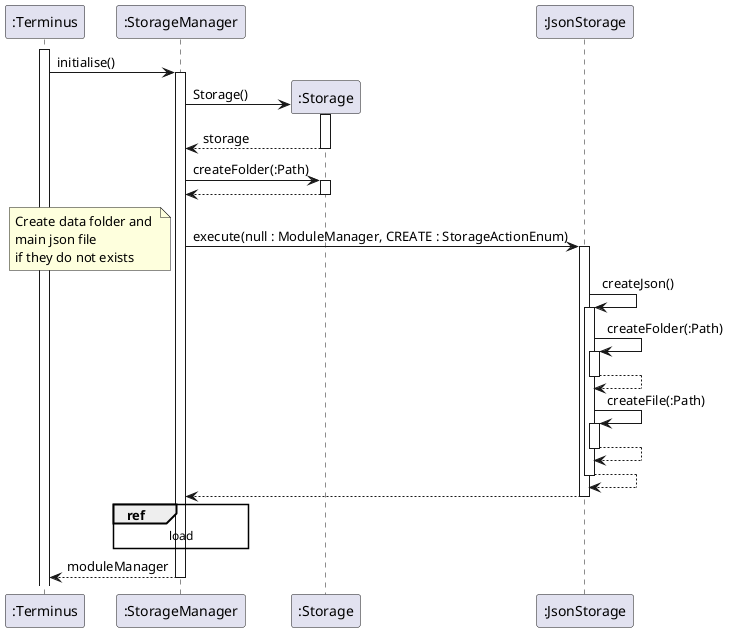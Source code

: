 @startuml
'https://plantuml.com/sequence-diagram

participant ":Terminus" as Terminus
participant ":StorageManager" as StorageManager

participant ":Storage" as Storage
participant ":JsonStorage" as JsonStorage

activate Terminus
Terminus -> StorageManager : initialise()
activate StorageManager
Create Storage
  StorageManager -> Storage : Storage()
  activate Storage
return storage
StorageManager -> Storage : createFolder(:Path)
activate Storage
return
StorageManager -> JsonStorage : execute(null : ModuleManager, CREATE : StorageActionEnum)
activate JsonStorage
note left: Create data folder and \nmain json file \nif they do not exists
  JsonStorage -> JsonStorage : createJson()
  activate JsonStorage
  JsonStorage -> JsonStorage : createFolder(:Path)
  activate JsonStorage
  return
  JsonStorage -> JsonStorage : createFile(:Path)
  activate JsonStorage
  return
return
return
ref over StorageManager
  load
end
return moduleManager


@enduml